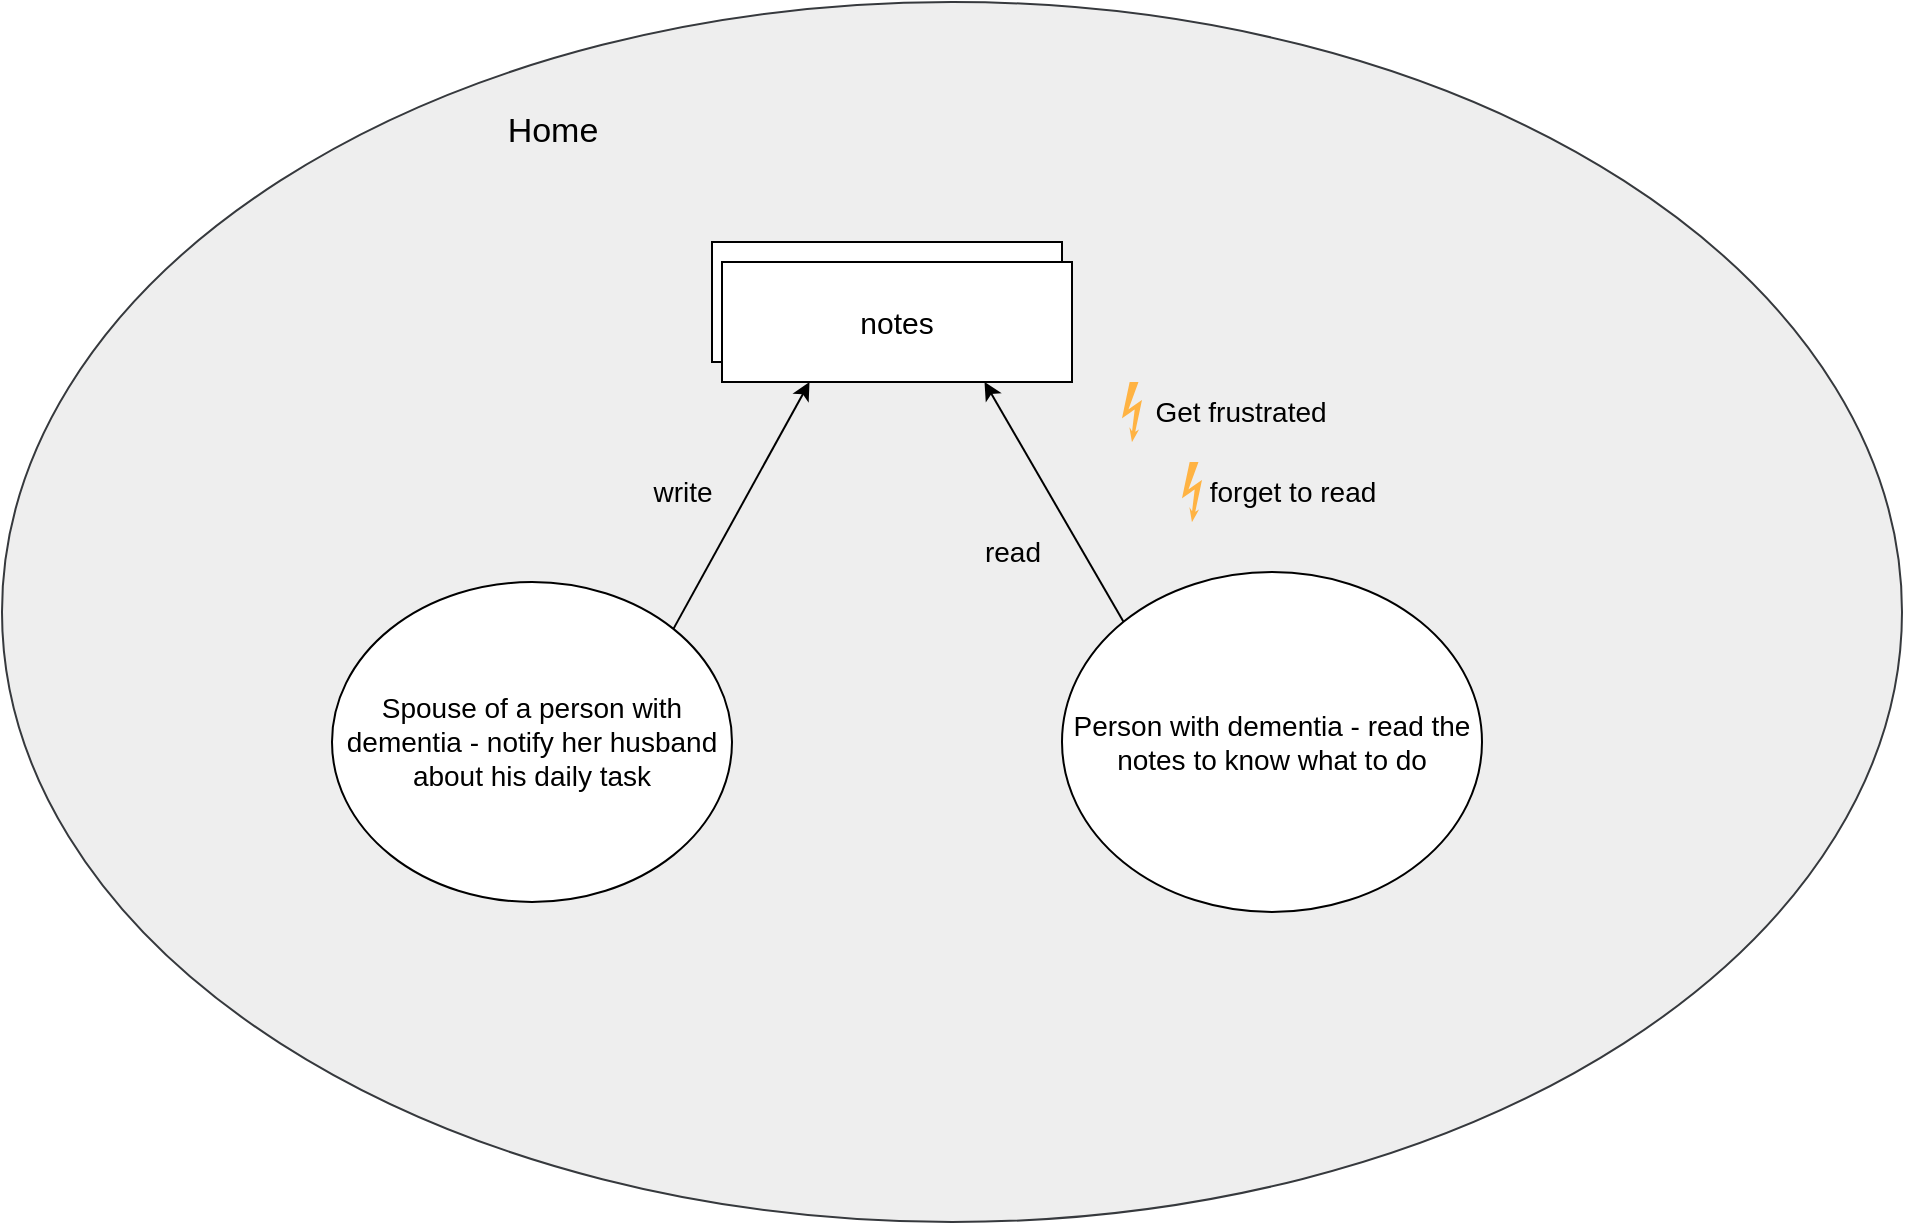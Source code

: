 <mxfile version="26.0.16">
  <diagram name="Page-1" id="w-GSn4rVRWABjTmaKZI6">
    <mxGraphModel grid="1" page="1" gridSize="10" guides="1" tooltips="1" connect="1" arrows="1" fold="1" pageScale="1" pageWidth="827" pageHeight="1169" math="0" shadow="0">
      <root>
        <mxCell id="0" />
        <mxCell id="1" parent="0" />
        <mxCell id="LCSe7PTozADsxGTUK0A_-2" value="" style="ellipse;whiteSpace=wrap;html=1;fillColor=#eeeeee;strokeColor=#36393d;" vertex="1" parent="1">
          <mxGeometry x="100" y="780" width="950" height="610" as="geometry" />
        </mxCell>
        <mxCell id="LCSe7PTozADsxGTUK0A_-3" value="Home" style="text;html=1;align=center;verticalAlign=middle;resizable=0;points=[];autosize=1;strokeColor=none;fillColor=none;fontSize=17;" vertex="1" parent="1">
          <mxGeometry x="340" y="830" width="70" height="30" as="geometry" />
        </mxCell>
        <mxCell id="LCSe7PTozADsxGTUK0A_-11" style="rounded=0;orthogonalLoop=1;jettySize=auto;html=1;exitX=1;exitY=0;exitDx=0;exitDy=0;entryX=0.25;entryY=1;entryDx=0;entryDy=0;" edge="1" parent="1" source="LCSe7PTozADsxGTUK0A_-5" target="LCSe7PTozADsxGTUK0A_-10">
          <mxGeometry relative="1" as="geometry" />
        </mxCell>
        <mxCell id="LCSe7PTozADsxGTUK0A_-5" value="&lt;font style=&quot;font-size: 14px;&quot;&gt;Spouse of a person with dementia - notify her husband about his daily task&lt;/font&gt;" style="ellipse;whiteSpace=wrap;html=1;" vertex="1" parent="1">
          <mxGeometry x="265" y="1070" width="200" height="160" as="geometry" />
        </mxCell>
        <mxCell id="LCSe7PTozADsxGTUK0A_-13" style="rounded=0;orthogonalLoop=1;jettySize=auto;html=1;exitX=0;exitY=0;exitDx=0;exitDy=0;entryX=0.75;entryY=1;entryDx=0;entryDy=0;" edge="1" parent="1" source="LCSe7PTozADsxGTUK0A_-6" target="LCSe7PTozADsxGTUK0A_-10">
          <mxGeometry relative="1" as="geometry" />
        </mxCell>
        <mxCell id="LCSe7PTozADsxGTUK0A_-6" value="&lt;font style=&quot;font-size: 14px;&quot;&gt;Person with dementia - read the notes to know what to do&lt;/font&gt;" style="ellipse;whiteSpace=wrap;html=1;" vertex="1" parent="1">
          <mxGeometry x="630" y="1065" width="210" height="170" as="geometry" />
        </mxCell>
        <mxCell id="LCSe7PTozADsxGTUK0A_-8" value="" style="rounded=0;whiteSpace=wrap;html=1;" vertex="1" parent="1">
          <mxGeometry x="455" y="900" width="175" height="60" as="geometry" />
        </mxCell>
        <mxCell id="LCSe7PTozADsxGTUK0A_-10" value="&lt;font style=&quot;font-size: 15px;&quot;&gt;notes&lt;/font&gt;" style="rounded=0;whiteSpace=wrap;html=1;" vertex="1" parent="1">
          <mxGeometry x="460" y="910" width="175" height="60" as="geometry" />
        </mxCell>
        <mxCell id="LCSe7PTozADsxGTUK0A_-12" value="&lt;font style=&quot;font-size: 14px;&quot;&gt;write&lt;/font&gt;" style="text;html=1;align=center;verticalAlign=middle;resizable=0;points=[];autosize=1;strokeColor=none;fillColor=none;" vertex="1" parent="1">
          <mxGeometry x="415" y="1010" width="50" height="30" as="geometry" />
        </mxCell>
        <mxCell id="LCSe7PTozADsxGTUK0A_-14" value="&lt;font style=&quot;font-size: 14px;&quot;&gt;read&lt;/font&gt;" style="text;html=1;align=center;verticalAlign=middle;resizable=0;points=[];autosize=1;strokeColor=none;fillColor=none;" vertex="1" parent="1">
          <mxGeometry x="580" y="1040" width="50" height="30" as="geometry" />
        </mxCell>
        <mxCell id="LCSe7PTozADsxGTUK0A_-16" value="&lt;font style=&quot;font-size: 14px;&quot;&gt;Get frustrated&lt;/font&gt;" style="text;html=1;align=center;verticalAlign=middle;resizable=0;points=[];autosize=1;strokeColor=none;fillColor=none;" vertex="1" parent="1">
          <mxGeometry x="664" y="970" width="110" height="30" as="geometry" />
        </mxCell>
        <mxCell id="LCSe7PTozADsxGTUK0A_-17" value="" style="shape=mxgraph.signs.safety.high_voltage_2;html=1;pointerEvents=1;fillColor=#FFB343;strokeColor=none;verticalLabelPosition=bottom;verticalAlign=top;align=center;sketch=0;" vertex="1" parent="1">
          <mxGeometry x="660" y="970" width="10" height="30" as="geometry" />
        </mxCell>
        <mxCell id="LCSe7PTozADsxGTUK0A_-18" value="&lt;font style=&quot;font-size: 14px;&quot;&gt;forget to read&lt;/font&gt;" style="text;html=1;align=center;verticalAlign=middle;resizable=0;points=[];autosize=1;strokeColor=none;fillColor=none;" vertex="1" parent="1">
          <mxGeometry x="690" y="1010" width="110" height="30" as="geometry" />
        </mxCell>
        <mxCell id="LCSe7PTozADsxGTUK0A_-19" value="" style="shape=mxgraph.signs.safety.high_voltage_2;html=1;pointerEvents=1;fillColor=#FFB343;strokeColor=none;verticalLabelPosition=bottom;verticalAlign=top;align=center;sketch=0;" vertex="1" parent="1">
          <mxGeometry x="690" y="1010" width="10" height="30" as="geometry" />
        </mxCell>
      </root>
    </mxGraphModel>
  </diagram>
</mxfile>
